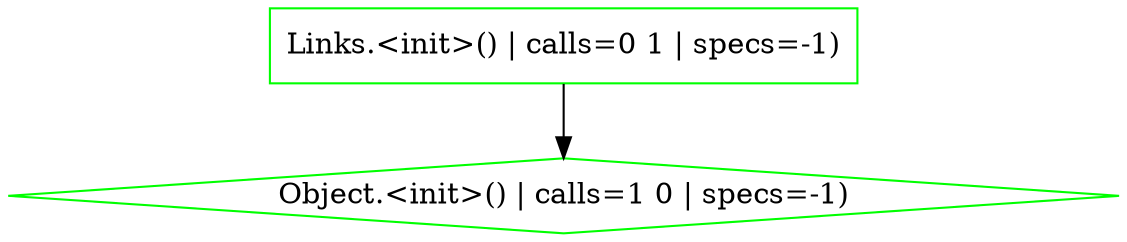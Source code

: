 digraph {
"com.karthik.imager.APIService.Unsplash.Model.Links.<init>().65dbc9038b1f35d9f835c80ca1ce3822" [shape=box,label="Links.<init>() | calls=0 1 | specs=-1)",color=green,shape=box]
"java.lang.Object.<init>().dfab4f0d99f94f824a6db190f40d78c9" [shape=box,label="Object.<init>() | calls=1 0 | specs=-1)",color=green,shape=diamond]
"com.karthik.imager.APIService.Unsplash.Model.Links.<init>().65dbc9038b1f35d9f835c80ca1ce3822" -> "java.lang.Object.<init>().dfab4f0d99f94f824a6db190f40d78c9"
}
